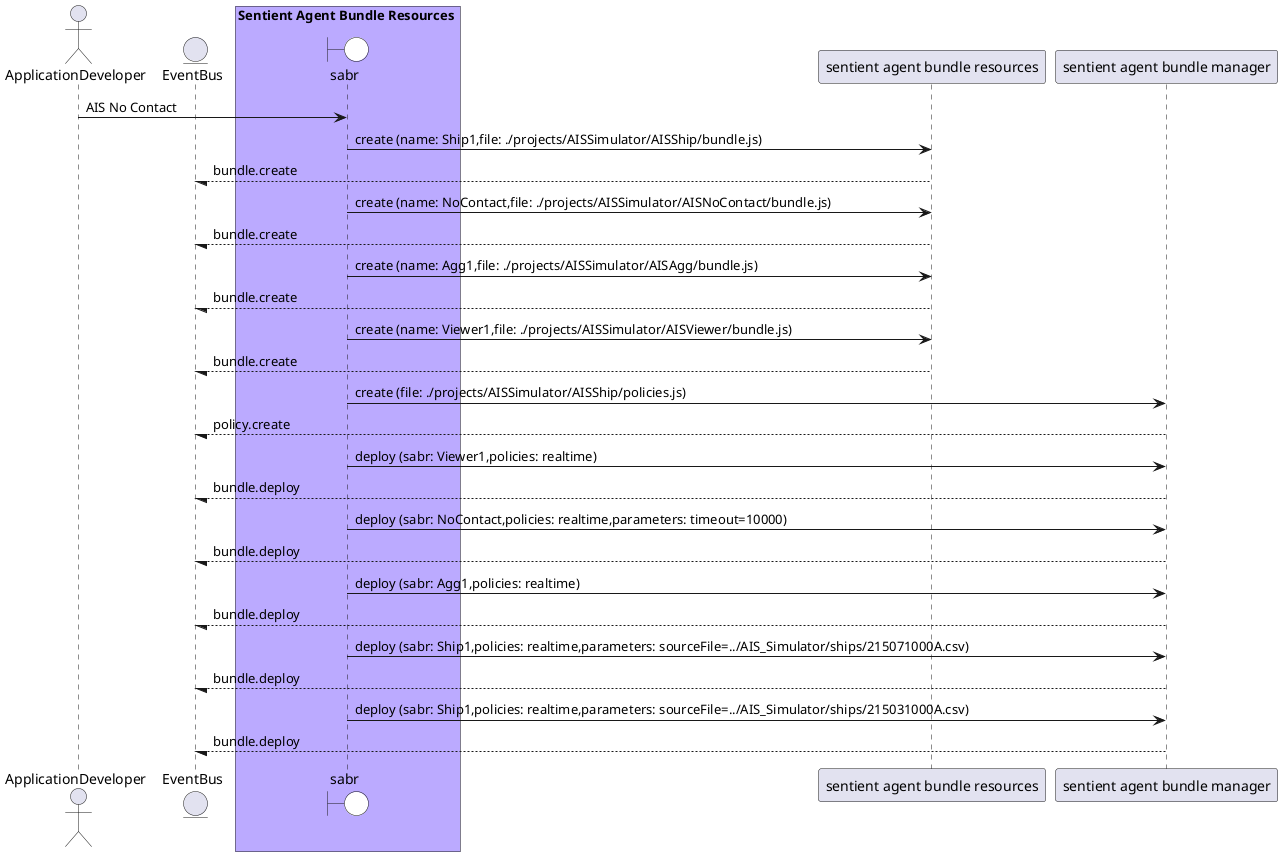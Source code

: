 @startuml

actor "ApplicationDeveloper"


entity EventBus

box Sentient Agent Bundle Resources #bbaaff
    boundary sabr #white
end box


box Sentient Agent Bundle Resources #bbaaff
    end box

box Sentient Agent Bundle Manager #ffcc88
    end box


"ApplicationDeveloper" -> sabr: AIS No Contact

    sabr -> "sentient agent bundle resources": create (name: Ship1,file: ./projects/AISSimulator/AISShip/bundle.js)

    "sentient agent bundle resources" --/ EventBus: bundle.create

    sabr -> "sentient agent bundle resources": create (name: NoContact,file: ./projects/AISSimulator/AISNoContact/bundle.js)

    "sentient agent bundle resources" --/ EventBus: bundle.create

    sabr -> "sentient agent bundle resources": create (name: Agg1,file: ./projects/AISSimulator/AISAgg/bundle.js)

    "sentient agent bundle resources" --/ EventBus: bundle.create

    sabr -> "sentient agent bundle resources": create (name: Viewer1,file: ./projects/AISSimulator/AISViewer/bundle.js)

    "sentient agent bundle resources" --/ EventBus: bundle.create

    sabr -> "sentient agent bundle manager": create (file: ./projects/AISSimulator/AISShip/policies.js)

    "sentient agent bundle manager" --/ EventBus: policy.create

    sabr -> "sentient agent bundle manager": deploy (sabr: Viewer1,policies: realtime)

    "sentient agent bundle manager" --/ EventBus: bundle.deploy

    sabr -> "sentient agent bundle manager": deploy (sabr: NoContact,policies: realtime,parameters: timeout=10000)

    "sentient agent bundle manager" --/ EventBus: bundle.deploy

    sabr -> "sentient agent bundle manager": deploy (sabr: Agg1,policies: realtime)

    "sentient agent bundle manager" --/ EventBus: bundle.deploy

    sabr -> "sentient agent bundle manager": deploy (sabr: Ship1,policies: realtime,parameters: sourceFile=../AIS_Simulator/ships/215071000A.csv)

    "sentient agent bundle manager" --/ EventBus: bundle.deploy

    sabr -> "sentient agent bundle manager": deploy (sabr: Ship1,policies: realtime,parameters: sourceFile=../AIS_Simulator/ships/215031000A.csv)

    "sentient agent bundle manager" --/ EventBus: bundle.deploy



@enduml

